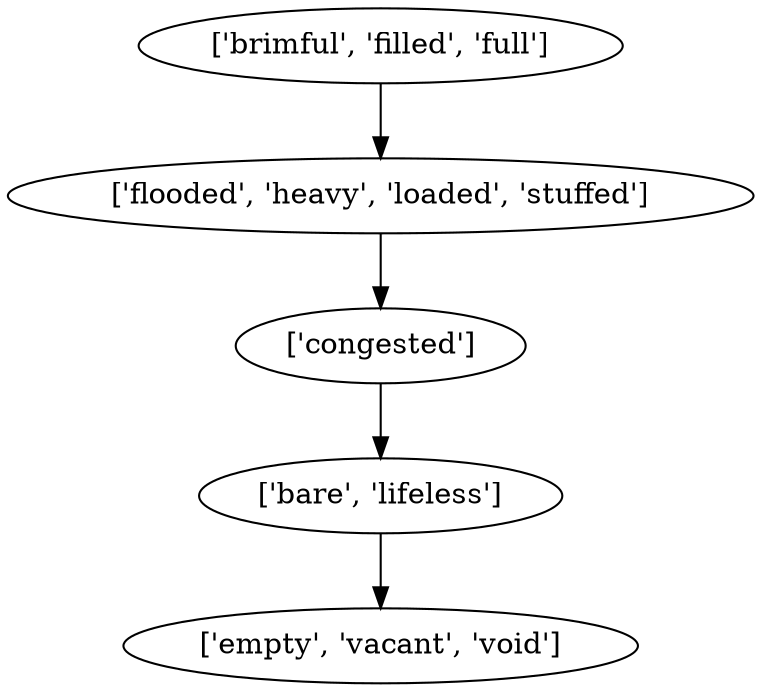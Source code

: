 strict digraph  {
	"['bare', 'lifeless']" -> "['empty', 'vacant', 'void']";
	"['flooded', 'heavy', 'loaded', 'stuffed']" -> "['congested']";
	"['congested']" -> "['bare', 'lifeless']";
	"['brimful', 'filled', 'full']" -> "['flooded', 'heavy', 'loaded', 'stuffed']";
}

